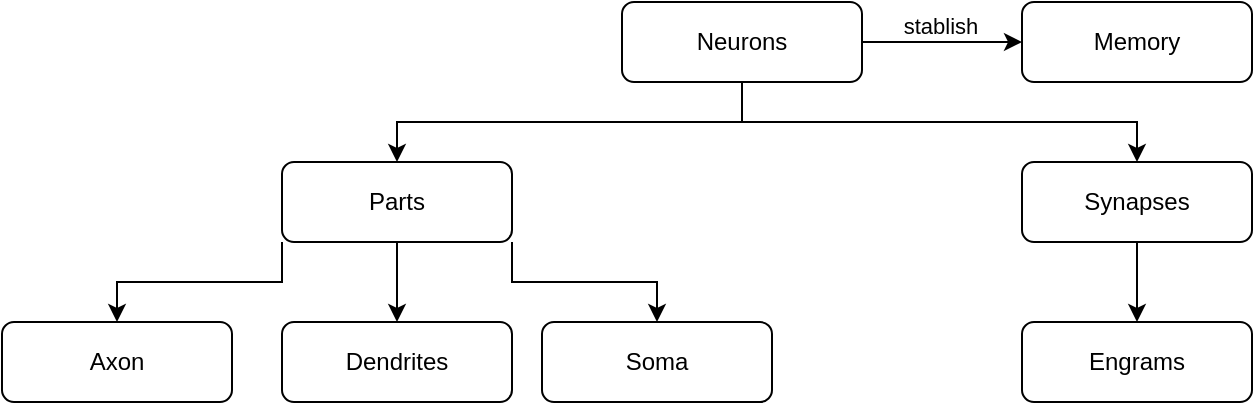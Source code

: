 <mxfile version="22.0.0" type="device">
  <diagram id="WmB_cbo-JUtc6rJHetP_" name="Page-1">
    <mxGraphModel dx="880" dy="551" grid="1" gridSize="10" guides="1" tooltips="1" connect="1" arrows="1" fold="1" page="1" pageScale="1" pageWidth="850" pageHeight="1100" math="0" shadow="0">
      <root>
        <mxCell id="0" />
        <mxCell id="1" parent="0" />
        <mxCell id="eEe0_2tljtE4D7pBppBi-12" style="edgeStyle=orthogonalEdgeStyle;rounded=0;orthogonalLoop=1;jettySize=auto;html=1;exitX=0.5;exitY=1;exitDx=0;exitDy=0;entryX=0.5;entryY=0;entryDx=0;entryDy=0;" parent="1" source="eEe0_2tljtE4D7pBppBi-1" target="eEe0_2tljtE4D7pBppBi-2" edge="1">
          <mxGeometry relative="1" as="geometry" />
        </mxCell>
        <mxCell id="eEe0_2tljtE4D7pBppBi-13" style="edgeStyle=orthogonalEdgeStyle;rounded=0;orthogonalLoop=1;jettySize=auto;html=1;exitX=0.5;exitY=1;exitDx=0;exitDy=0;entryX=0.5;entryY=0;entryDx=0;entryDy=0;" parent="1" source="eEe0_2tljtE4D7pBppBi-1" target="eEe0_2tljtE4D7pBppBi-4" edge="1">
          <mxGeometry relative="1" as="geometry" />
        </mxCell>
        <mxCell id="eEe0_2tljtE4D7pBppBi-22" style="edgeStyle=orthogonalEdgeStyle;rounded=0;orthogonalLoop=1;jettySize=auto;html=1;exitX=1;exitY=0.5;exitDx=0;exitDy=0;entryX=0;entryY=0.5;entryDx=0;entryDy=0;" parent="1" source="eEe0_2tljtE4D7pBppBi-1" target="eEe0_2tljtE4D7pBppBi-18" edge="1">
          <mxGeometry relative="1" as="geometry" />
        </mxCell>
        <mxCell id="jgDMUYgQ2cf9zM7sPAum-1" value="stablish" style="edgeLabel;html=1;align=center;verticalAlign=middle;resizable=0;points=[];" vertex="1" connectable="0" parent="eEe0_2tljtE4D7pBppBi-22">
          <mxGeometry x="-0.025" y="8" relative="1" as="geometry">
            <mxPoint as="offset" />
          </mxGeometry>
        </mxCell>
        <mxCell id="eEe0_2tljtE4D7pBppBi-1" value="Neurons" style="rounded=1;whiteSpace=wrap;html=1;" parent="1" vertex="1">
          <mxGeometry x="360" y="120" width="120" height="40" as="geometry" />
        </mxCell>
        <mxCell id="eEe0_2tljtE4D7pBppBi-8" style="edgeStyle=orthogonalEdgeStyle;rounded=0;orthogonalLoop=1;jettySize=auto;html=1;exitX=0.5;exitY=1;exitDx=0;exitDy=0;" parent="1" source="eEe0_2tljtE4D7pBppBi-2" target="eEe0_2tljtE4D7pBppBi-6" edge="1">
          <mxGeometry relative="1" as="geometry" />
        </mxCell>
        <mxCell id="eEe0_2tljtE4D7pBppBi-9" style="edgeStyle=orthogonalEdgeStyle;rounded=0;orthogonalLoop=1;jettySize=auto;html=1;exitX=1;exitY=1;exitDx=0;exitDy=0;entryX=0.5;entryY=0;entryDx=0;entryDy=0;" parent="1" source="eEe0_2tljtE4D7pBppBi-2" target="eEe0_2tljtE4D7pBppBi-7" edge="1">
          <mxGeometry relative="1" as="geometry" />
        </mxCell>
        <mxCell id="eEe0_2tljtE4D7pBppBi-10" style="edgeStyle=orthogonalEdgeStyle;rounded=0;orthogonalLoop=1;jettySize=auto;html=1;exitX=0;exitY=1;exitDx=0;exitDy=0;entryX=0.5;entryY=0;entryDx=0;entryDy=0;" parent="1" source="eEe0_2tljtE4D7pBppBi-2" target="eEe0_2tljtE4D7pBppBi-5" edge="1">
          <mxGeometry relative="1" as="geometry" />
        </mxCell>
        <mxCell id="eEe0_2tljtE4D7pBppBi-2" value="Parts" style="rounded=1;whiteSpace=wrap;html=1;" parent="1" vertex="1">
          <mxGeometry x="190" y="200" width="115" height="40" as="geometry" />
        </mxCell>
        <mxCell id="eEe0_2tljtE4D7pBppBi-15" style="edgeStyle=orthogonalEdgeStyle;rounded=0;orthogonalLoop=1;jettySize=auto;html=1;exitX=0.5;exitY=1;exitDx=0;exitDy=0;entryX=0.5;entryY=0;entryDx=0;entryDy=0;" parent="1" source="eEe0_2tljtE4D7pBppBi-4" target="eEe0_2tljtE4D7pBppBi-14" edge="1">
          <mxGeometry relative="1" as="geometry" />
        </mxCell>
        <mxCell id="eEe0_2tljtE4D7pBppBi-4" value="Synapses" style="rounded=1;whiteSpace=wrap;html=1;" parent="1" vertex="1">
          <mxGeometry x="560" y="200" width="115" height="40" as="geometry" />
        </mxCell>
        <mxCell id="eEe0_2tljtE4D7pBppBi-5" value="Axon" style="rounded=1;whiteSpace=wrap;html=1;" parent="1" vertex="1">
          <mxGeometry x="50" y="280" width="115" height="40" as="geometry" />
        </mxCell>
        <mxCell id="eEe0_2tljtE4D7pBppBi-6" value="Dendrites" style="rounded=1;whiteSpace=wrap;html=1;" parent="1" vertex="1">
          <mxGeometry x="190" y="280" width="115" height="40" as="geometry" />
        </mxCell>
        <mxCell id="eEe0_2tljtE4D7pBppBi-7" value="Soma" style="rounded=1;whiteSpace=wrap;html=1;" parent="1" vertex="1">
          <mxGeometry x="320" y="280" width="115" height="40" as="geometry" />
        </mxCell>
        <mxCell id="eEe0_2tljtE4D7pBppBi-14" value="Engrams" style="rounded=1;whiteSpace=wrap;html=1;" parent="1" vertex="1">
          <mxGeometry x="560" y="280" width="115" height="40" as="geometry" />
        </mxCell>
        <mxCell id="eEe0_2tljtE4D7pBppBi-18" value="Memory" style="rounded=1;whiteSpace=wrap;html=1;" parent="1" vertex="1">
          <mxGeometry x="560" y="120" width="115" height="40" as="geometry" />
        </mxCell>
      </root>
    </mxGraphModel>
  </diagram>
</mxfile>
